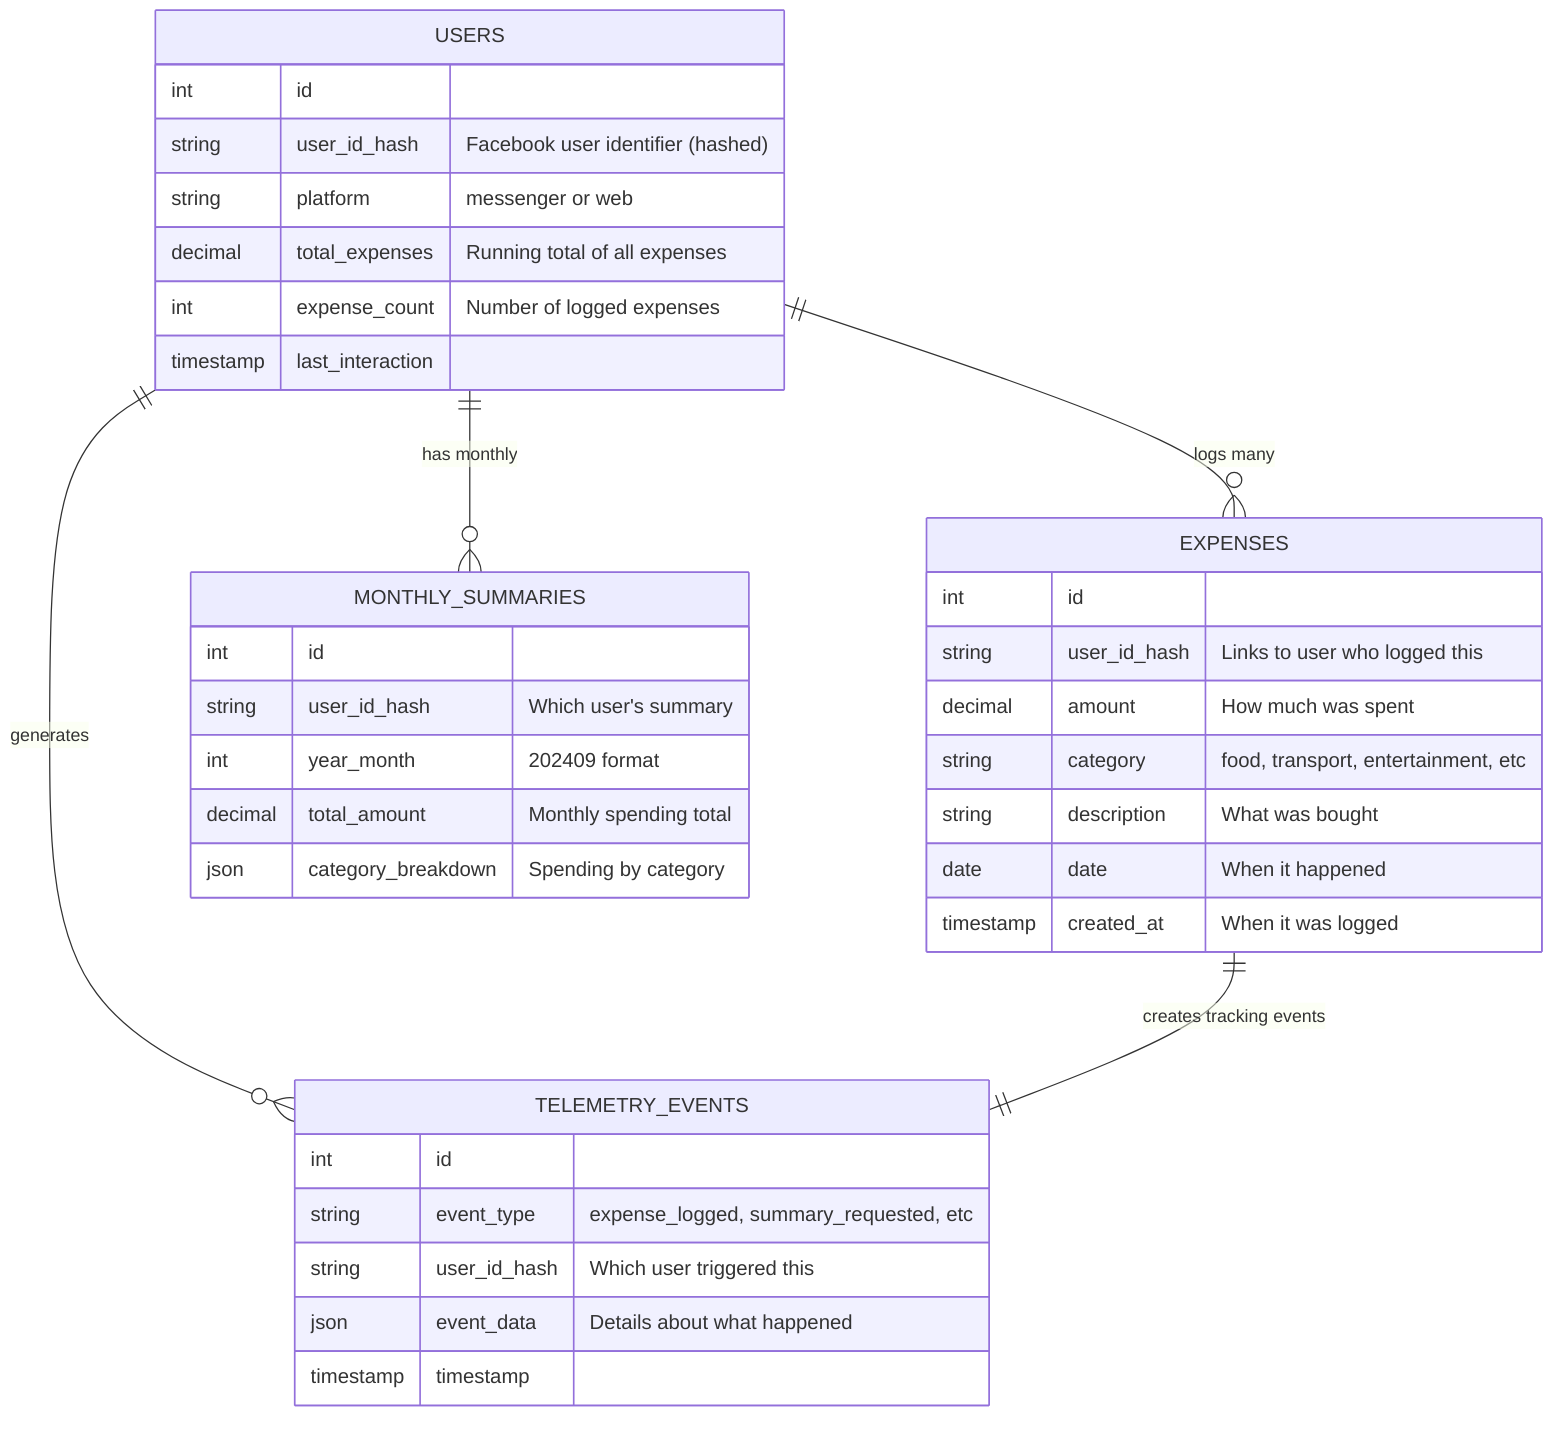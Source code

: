 erDiagram
    USERS {
        int id
        string user_id_hash "Facebook user identifier (hashed)"
        string platform "messenger or web"
        decimal total_expenses "Running total of all expenses"
        int expense_count "Number of logged expenses"
        timestamp last_interaction
    }
    
    EXPENSES {
        int id
        string user_id_hash "Links to user who logged this"
        decimal amount "How much was spent"
        string category "food, transport, entertainment, etc"
        string description "What was bought"
        date date "When it happened"
        timestamp created_at "When it was logged"
    }
    
    MONTHLY_SUMMARIES {
        int id
        string user_id_hash "Which user's summary"
        int year_month "202409 format"
        decimal total_amount "Monthly spending total"
        json category_breakdown "Spending by category"
    }
    
    TELEMETRY_EVENTS {
        int id
        string event_type "expense_logged, summary_requested, etc"
        string user_id_hash "Which user triggered this"
        json event_data "Details about what happened"
        timestamp timestamp
    }
    
    USERS ||--o{ EXPENSES : "logs many"
    USERS ||--o{ MONTHLY_SUMMARIES : "has monthly"
    USERS ||--o{ TELEMETRY_EVENTS : "generates"
    
    EXPENSES ||--|| TELEMETRY_EVENTS : "creates tracking events"